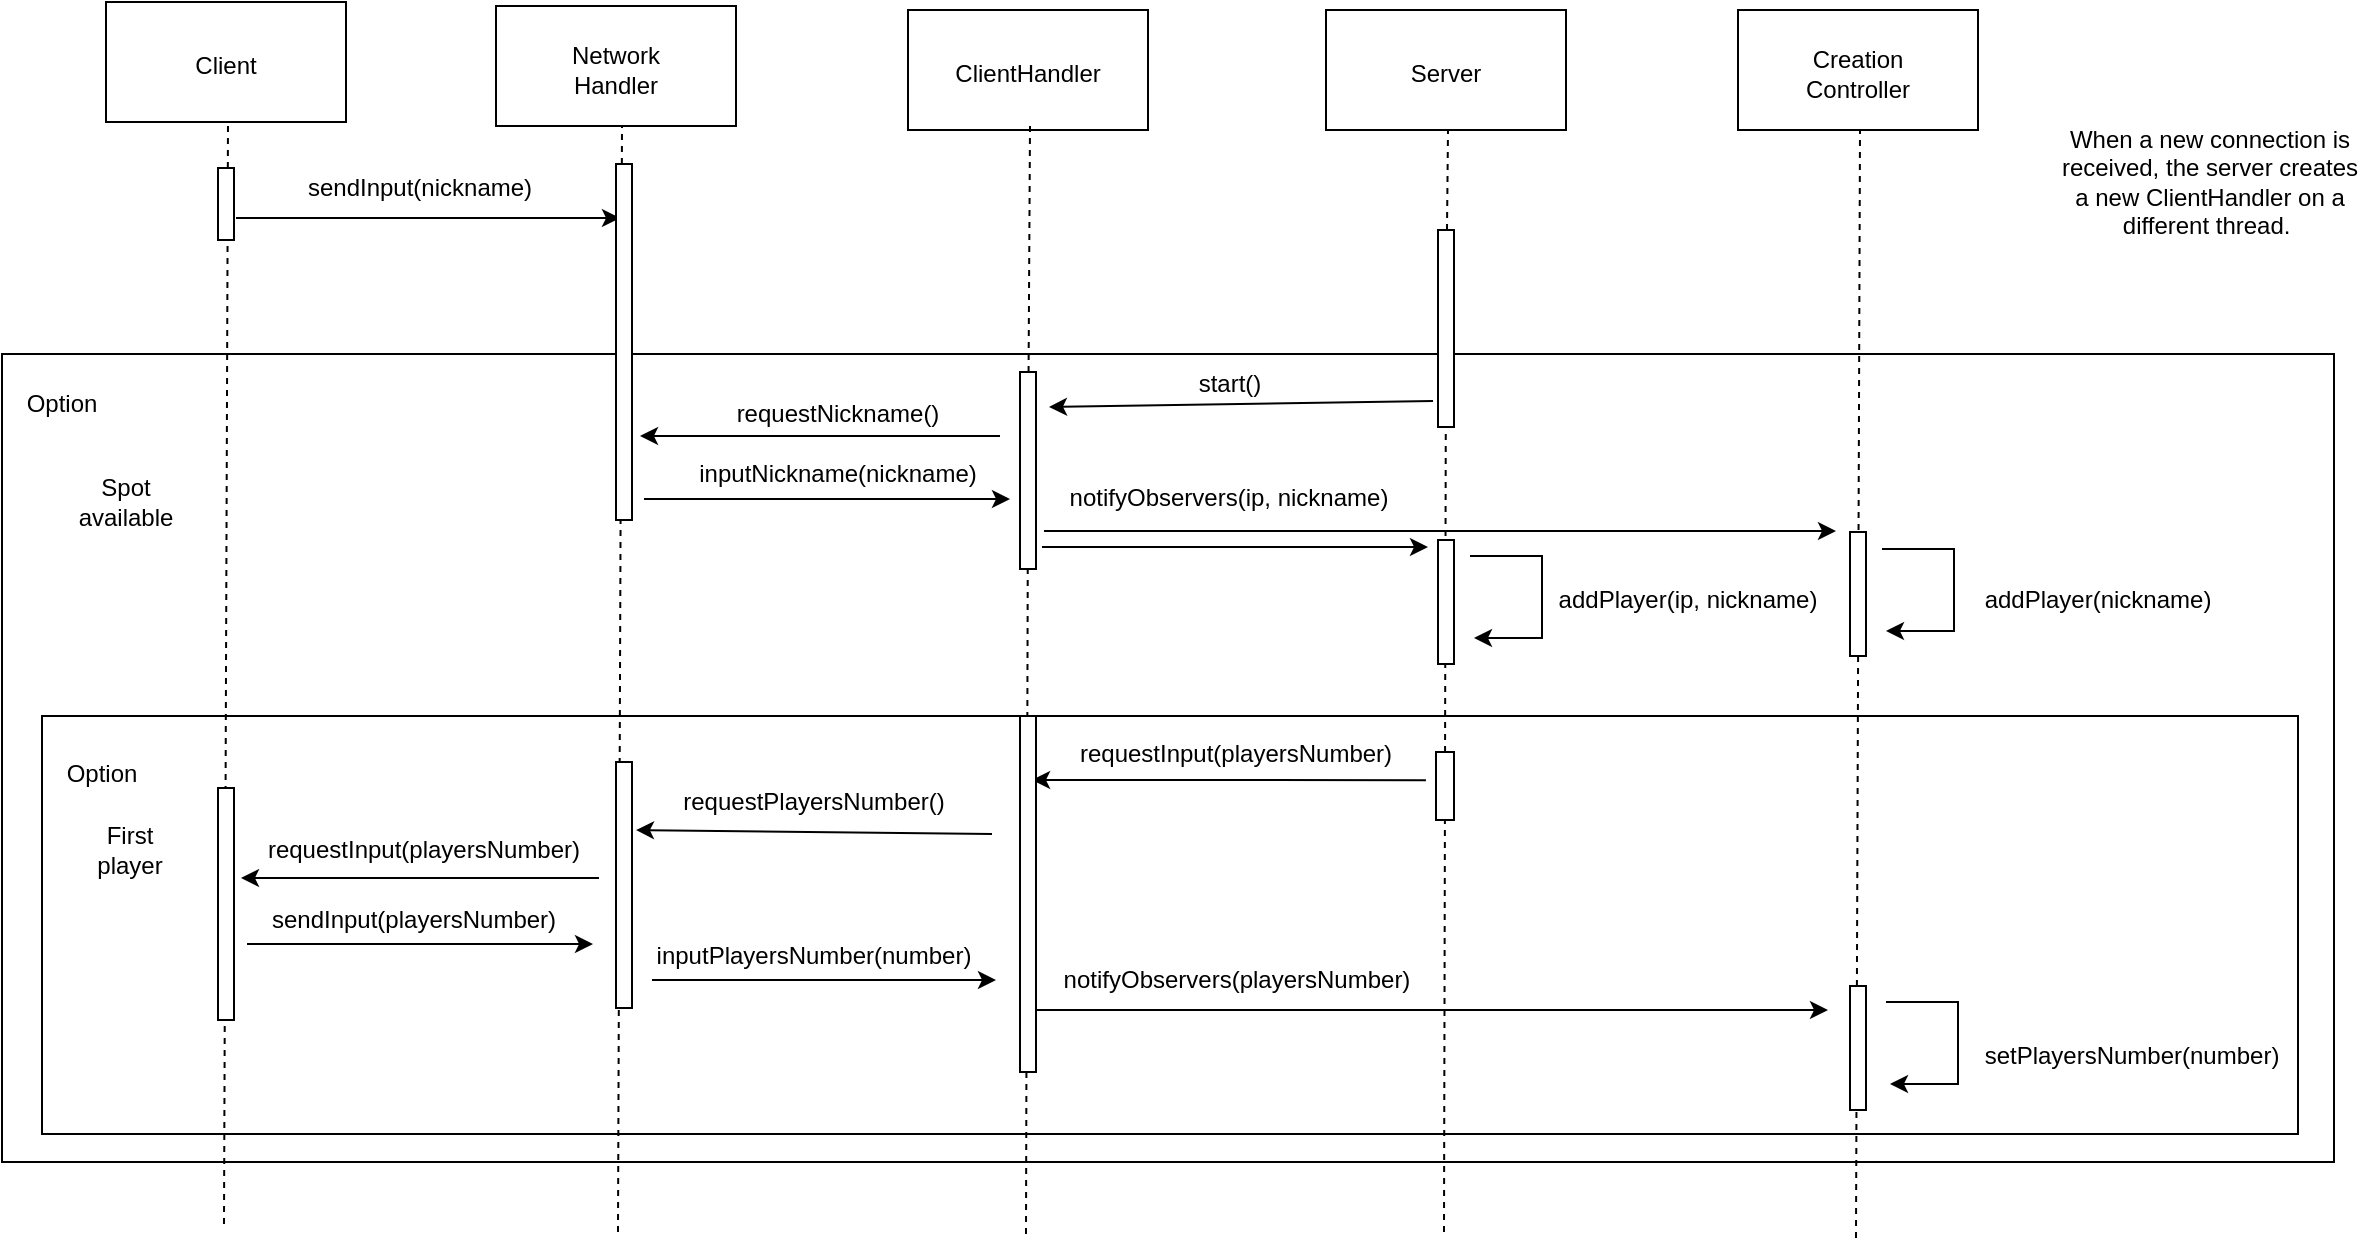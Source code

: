 <mxfile version="21.2.8" type="device">
  <diagram id="ojG4NxqEQ8N0nsv62VIc" name="Page-1">
    <mxGraphModel dx="634" dy="1262" grid="0" gridSize="10" guides="1" tooltips="1" connect="1" arrows="1" fold="1" page="0" pageScale="1" pageWidth="1169" pageHeight="827" math="0" shadow="0">
      <root>
        <mxCell id="0" />
        <mxCell id="1" parent="0" />
        <mxCell id="IgrSUTCAtPYophplIJAG-5" value="" style="endArrow=none;dashed=1;html=1;rounded=0;" parent="1" target="IgrSUTCAtPYophplIJAG-4" edge="1">
          <mxGeometry width="50" height="50" relative="1" as="geometry">
            <mxPoint x="1536" y="569" as="sourcePoint" />
            <mxPoint x="1538" y="18" as="targetPoint" />
          </mxGeometry>
        </mxCell>
        <mxCell id="UDjU0qQiVwqluYuO5CM7-68" value="" style="rounded=0;whiteSpace=wrap;html=1;fillColor=none;" parent="1" vertex="1">
          <mxGeometry x="835" y="311" width="1128" height="209" as="geometry" />
        </mxCell>
        <mxCell id="UDjU0qQiVwqluYuO5CM7-69" value="" style="rounded=0;whiteSpace=wrap;html=1;fillColor=none;" parent="1" vertex="1">
          <mxGeometry x="815" y="130" width="1166" height="404" as="geometry" />
        </mxCell>
        <mxCell id="UDjU0qQiVwqluYuO5CM7-3" value="" style="rounded=0;whiteSpace=wrap;html=1;" parent="1" vertex="1">
          <mxGeometry x="867" y="-46" width="120" height="60" as="geometry" />
        </mxCell>
        <mxCell id="UDjU0qQiVwqluYuO5CM7-1" value="" style="endArrow=none;dashed=1;html=1;rounded=0;" parent="1" edge="1">
          <mxGeometry width="50" height="50" relative="1" as="geometry">
            <mxPoint x="926" y="565" as="sourcePoint" />
            <mxPoint x="928" y="14" as="targetPoint" />
          </mxGeometry>
        </mxCell>
        <mxCell id="UDjU0qQiVwqluYuO5CM7-2" value="Client" style="text;html=1;strokeColor=none;fillColor=none;align=center;verticalAlign=middle;whiteSpace=wrap;rounded=0;" parent="1" vertex="1">
          <mxGeometry x="897" y="-29" width="60" height="30" as="geometry" />
        </mxCell>
        <mxCell id="UDjU0qQiVwqluYuO5CM7-4" value="" style="rounded=0;whiteSpace=wrap;html=1;" parent="1" vertex="1">
          <mxGeometry x="1062" y="-44" width="120" height="60" as="geometry" />
        </mxCell>
        <mxCell id="UDjU0qQiVwqluYuO5CM7-5" value="Network&lt;br&gt;Handler" style="text;html=1;strokeColor=none;fillColor=none;align=center;verticalAlign=middle;whiteSpace=wrap;rounded=0;" parent="1" vertex="1">
          <mxGeometry x="1092" y="-27" width="60" height="30" as="geometry" />
        </mxCell>
        <mxCell id="UDjU0qQiVwqluYuO5CM7-6" value="" style="rounded=0;whiteSpace=wrap;html=1;" parent="1" vertex="1">
          <mxGeometry x="1268" y="-42" width="120" height="60" as="geometry" />
        </mxCell>
        <mxCell id="UDjU0qQiVwqluYuO5CM7-7" value="ClientHandler" style="text;html=1;strokeColor=none;fillColor=none;align=center;verticalAlign=middle;whiteSpace=wrap;rounded=0;" parent="1" vertex="1">
          <mxGeometry x="1298" y="-25" width="60" height="30" as="geometry" />
        </mxCell>
        <mxCell id="UDjU0qQiVwqluYuO5CM7-8" value="" style="rounded=0;whiteSpace=wrap;html=1;" parent="1" vertex="1">
          <mxGeometry x="1477" y="-42" width="120" height="60" as="geometry" />
        </mxCell>
        <mxCell id="UDjU0qQiVwqluYuO5CM7-9" value="Server" style="text;html=1;strokeColor=none;fillColor=none;align=center;verticalAlign=middle;whiteSpace=wrap;rounded=0;" parent="1" vertex="1">
          <mxGeometry x="1507" y="-25" width="60" height="30" as="geometry" />
        </mxCell>
        <mxCell id="UDjU0qQiVwqluYuO5CM7-10" value="" style="rounded=0;whiteSpace=wrap;html=1;" parent="1" vertex="1">
          <mxGeometry x="1683" y="-42" width="120" height="60" as="geometry" />
        </mxCell>
        <mxCell id="UDjU0qQiVwqluYuO5CM7-11" value="Creation&lt;br&gt;Controller" style="text;html=1;strokeColor=none;fillColor=none;align=center;verticalAlign=middle;whiteSpace=wrap;rounded=0;" parent="1" vertex="1">
          <mxGeometry x="1713" y="-25" width="60" height="30" as="geometry" />
        </mxCell>
        <mxCell id="UDjU0qQiVwqluYuO5CM7-12" value="" style="endArrow=none;dashed=1;html=1;rounded=0;" parent="1" edge="1">
          <mxGeometry width="50" height="50" relative="1" as="geometry">
            <mxPoint x="1123" y="569" as="sourcePoint" />
            <mxPoint x="1125" y="16" as="targetPoint" />
          </mxGeometry>
        </mxCell>
        <mxCell id="UDjU0qQiVwqluYuO5CM7-13" value="" style="endArrow=none;dashed=1;html=1;rounded=0;startArrow=none;" parent="1" source="UDjU0qQiVwqluYuO5CM7-75" edge="1">
          <mxGeometry width="50" height="50" relative="1" as="geometry">
            <mxPoint x="1327" y="570" as="sourcePoint" />
            <mxPoint x="1329" y="16" as="targetPoint" />
          </mxGeometry>
        </mxCell>
        <mxCell id="UDjU0qQiVwqluYuO5CM7-14" value="" style="endArrow=none;dashed=1;html=1;rounded=0;startArrow=none;" parent="1" source="IgrSUTCAtPYophplIJAG-4" edge="1">
          <mxGeometry width="50" height="50" relative="1" as="geometry">
            <mxPoint x="1536" y="569" as="sourcePoint" />
            <mxPoint x="1538" y="18" as="targetPoint" />
          </mxGeometry>
        </mxCell>
        <mxCell id="UDjU0qQiVwqluYuO5CM7-15" value="" style="endArrow=none;dashed=1;html=1;rounded=0;" parent="1" edge="1">
          <mxGeometry width="50" height="50" relative="1" as="geometry">
            <mxPoint x="1742" y="572" as="sourcePoint" />
            <mxPoint x="1744" y="18" as="targetPoint" />
          </mxGeometry>
        </mxCell>
        <mxCell id="UDjU0qQiVwqluYuO5CM7-16" value="" style="endArrow=classic;html=1;rounded=0;" parent="1" edge="1">
          <mxGeometry width="50" height="50" relative="1" as="geometry">
            <mxPoint x="932" y="62" as="sourcePoint" />
            <mxPoint x="1124" y="62" as="targetPoint" />
          </mxGeometry>
        </mxCell>
        <mxCell id="UDjU0qQiVwqluYuO5CM7-18" value="sendInput(nickname)" style="text;html=1;strokeColor=none;fillColor=none;align=center;verticalAlign=middle;whiteSpace=wrap;rounded=0;strokeWidth=1;" parent="1" vertex="1">
          <mxGeometry x="994" y="32" width="60" height="30" as="geometry" />
        </mxCell>
        <mxCell id="UDjU0qQiVwqluYuO5CM7-26" value="" style="endArrow=classic;html=1;rounded=0;" parent="1" edge="1">
          <mxGeometry width="50" height="50" relative="1" as="geometry">
            <mxPoint x="1314" y="171" as="sourcePoint" />
            <mxPoint x="1134" y="171" as="targetPoint" />
          </mxGeometry>
        </mxCell>
        <mxCell id="UDjU0qQiVwqluYuO5CM7-28" value="requestNickname()" style="text;html=1;strokeColor=none;fillColor=none;align=center;verticalAlign=middle;whiteSpace=wrap;rounded=0;strokeWidth=1;" parent="1" vertex="1">
          <mxGeometry x="1203" y="144.5" width="60" height="30" as="geometry" />
        </mxCell>
        <mxCell id="UDjU0qQiVwqluYuO5CM7-29" value="" style="endArrow=classic;html=1;rounded=0;" parent="1" edge="1">
          <mxGeometry width="50" height="50" relative="1" as="geometry">
            <mxPoint x="1136" y="202.5" as="sourcePoint" />
            <mxPoint x="1319" y="202.5" as="targetPoint" />
          </mxGeometry>
        </mxCell>
        <mxCell id="UDjU0qQiVwqluYuO5CM7-30" value="inputNickname(nickname)" style="text;html=1;strokeColor=none;fillColor=none;align=center;verticalAlign=middle;whiteSpace=wrap;rounded=0;" parent="1" vertex="1">
          <mxGeometry x="1203" y="174.5" width="60" height="30" as="geometry" />
        </mxCell>
        <mxCell id="UDjU0qQiVwqluYuO5CM7-31" value="" style="endArrow=classic;html=1;rounded=0;" parent="1" edge="1">
          <mxGeometry width="50" height="50" relative="1" as="geometry">
            <mxPoint x="1335" y="226.5" as="sourcePoint" />
            <mxPoint x="1528" y="226.5" as="targetPoint" />
          </mxGeometry>
        </mxCell>
        <mxCell id="UDjU0qQiVwqluYuO5CM7-32" value="notifyObservers(ip, nickname)" style="text;html=1;strokeColor=none;fillColor=none;align=center;verticalAlign=middle;whiteSpace=wrap;rounded=0;" parent="1" vertex="1">
          <mxGeometry x="1335" y="186.5" width="187" height="30" as="geometry" />
        </mxCell>
        <mxCell id="UDjU0qQiVwqluYuO5CM7-34" value="" style="endArrow=classic;html=1;rounded=0;" parent="1" edge="1">
          <mxGeometry width="50" height="50" relative="1" as="geometry">
            <mxPoint x="1549" y="231" as="sourcePoint" />
            <mxPoint x="1551" y="272" as="targetPoint" />
            <Array as="points">
              <mxPoint x="1585" y="231" />
              <mxPoint x="1585" y="272" />
            </Array>
          </mxGeometry>
        </mxCell>
        <mxCell id="UDjU0qQiVwqluYuO5CM7-35" value="addPlayer(ip, nickname)" style="text;html=1;strokeColor=none;fillColor=none;align=center;verticalAlign=middle;whiteSpace=wrap;rounded=0;" parent="1" vertex="1">
          <mxGeometry x="1583" y="237.5" width="150" height="30" as="geometry" />
        </mxCell>
        <mxCell id="UDjU0qQiVwqluYuO5CM7-37" value="" style="endArrow=classic;html=1;rounded=0;" parent="1" edge="1">
          <mxGeometry width="50" height="50" relative="1" as="geometry">
            <mxPoint x="1336" y="218.5" as="sourcePoint" />
            <mxPoint x="1732" y="218.5" as="targetPoint" />
          </mxGeometry>
        </mxCell>
        <mxCell id="UDjU0qQiVwqluYuO5CM7-39" value="" style="endArrow=classic;html=1;rounded=0;" parent="1" edge="1">
          <mxGeometry width="50" height="50" relative="1" as="geometry">
            <mxPoint x="1755" y="227.5" as="sourcePoint" />
            <mxPoint x="1757" y="268.5" as="targetPoint" />
            <Array as="points">
              <mxPoint x="1791" y="227.5" />
              <mxPoint x="1791" y="268.5" />
            </Array>
          </mxGeometry>
        </mxCell>
        <mxCell id="UDjU0qQiVwqluYuO5CM7-40" value="addPlayer(nickname)" style="text;html=1;strokeColor=none;fillColor=none;align=center;verticalAlign=middle;whiteSpace=wrap;rounded=0;" parent="1" vertex="1">
          <mxGeometry x="1833" y="237.5" width="60" height="30" as="geometry" />
        </mxCell>
        <mxCell id="UDjU0qQiVwqluYuO5CM7-42" value="Option" style="text;html=1;strokeColor=none;fillColor=none;align=center;verticalAlign=middle;whiteSpace=wrap;rounded=0;" parent="1" vertex="1">
          <mxGeometry x="815" y="140" width="60" height="30" as="geometry" />
        </mxCell>
        <mxCell id="UDjU0qQiVwqluYuO5CM7-43" value="Spot available" style="text;html=1;strokeColor=none;fillColor=none;align=center;verticalAlign=middle;whiteSpace=wrap;rounded=0;" parent="1" vertex="1">
          <mxGeometry x="847" y="189" width="60" height="30" as="geometry" />
        </mxCell>
        <mxCell id="UDjU0qQiVwqluYuO5CM7-46" value="Option" style="text;html=1;strokeColor=none;fillColor=none;align=center;verticalAlign=middle;whiteSpace=wrap;rounded=0;" parent="1" vertex="1">
          <mxGeometry x="835" y="325" width="60" height="30" as="geometry" />
        </mxCell>
        <mxCell id="UDjU0qQiVwqluYuO5CM7-47" value="First player" style="text;html=1;strokeColor=none;fillColor=none;align=center;verticalAlign=middle;whiteSpace=wrap;rounded=0;" parent="1" vertex="1">
          <mxGeometry x="849" y="363" width="60" height="30" as="geometry" />
        </mxCell>
        <mxCell id="UDjU0qQiVwqluYuO5CM7-50" value="" style="endArrow=classic;html=1;rounded=0;exitX=0.632;exitY=0.378;exitDx=0;exitDy=0;exitPerimeter=0;" parent="1" edge="1">
          <mxGeometry x="1213" y="154.5" width="50" height="50" relative="1" as="geometry">
            <mxPoint x="1526.972" y="343.096" as="sourcePoint" />
            <mxPoint x="1330.02" y="343" as="targetPoint" />
            <Array as="points" />
          </mxGeometry>
        </mxCell>
        <mxCell id="UDjU0qQiVwqluYuO5CM7-52" value="requestInput(playersNumber)" style="text;html=1;strokeColor=none;fillColor=none;align=center;verticalAlign=middle;whiteSpace=wrap;rounded=0;strokeWidth=1;" parent="1" vertex="1">
          <mxGeometry x="1402" y="315" width="60" height="30" as="geometry" />
        </mxCell>
        <mxCell id="UDjU0qQiVwqluYuO5CM7-55" value="" style="endArrow=classic;html=1;rounded=0;" parent="1" edge="1">
          <mxGeometry width="50" height="50" relative="1" as="geometry">
            <mxPoint x="1310" y="370" as="sourcePoint" />
            <mxPoint x="1132" y="368" as="targetPoint" />
          </mxGeometry>
        </mxCell>
        <mxCell id="UDjU0qQiVwqluYuO5CM7-56" value="requestPlayersNumber()" style="text;html=1;strokeColor=none;fillColor=none;align=center;verticalAlign=middle;whiteSpace=wrap;rounded=0;" parent="1" vertex="1">
          <mxGeometry x="1191" y="339" width="60" height="30" as="geometry" />
        </mxCell>
        <mxCell id="UDjU0qQiVwqluYuO5CM7-57" value="" style="endArrow=classic;html=1;rounded=0;" parent="1" edge="1">
          <mxGeometry width="50" height="50" relative="1" as="geometry">
            <mxPoint x="1113.5" y="392" as="sourcePoint" />
            <mxPoint x="934.5" y="392" as="targetPoint" />
          </mxGeometry>
        </mxCell>
        <mxCell id="UDjU0qQiVwqluYuO5CM7-58" value="requestInput(playersNumber)" style="text;html=1;strokeColor=none;fillColor=none;align=center;verticalAlign=middle;whiteSpace=wrap;rounded=0;" parent="1" vertex="1">
          <mxGeometry x="927" y="363" width="198" height="30" as="geometry" />
        </mxCell>
        <mxCell id="UDjU0qQiVwqluYuO5CM7-59" value="" style="endArrow=classic;html=1;rounded=0;" parent="1" edge="1">
          <mxGeometry width="50" height="50" relative="1" as="geometry">
            <mxPoint x="937.5" y="425" as="sourcePoint" />
            <mxPoint x="1110.5" y="425" as="targetPoint" />
          </mxGeometry>
        </mxCell>
        <mxCell id="UDjU0qQiVwqluYuO5CM7-60" value="sendInput(playersNumber)" style="text;html=1;strokeColor=none;fillColor=none;align=center;verticalAlign=middle;whiteSpace=wrap;rounded=0;" parent="1" vertex="1">
          <mxGeometry x="990.5" y="398" width="60" height="30" as="geometry" />
        </mxCell>
        <mxCell id="UDjU0qQiVwqluYuO5CM7-61" value="" style="endArrow=classic;html=1;rounded=0;" parent="1" edge="1">
          <mxGeometry width="50" height="50" relative="1" as="geometry">
            <mxPoint x="1140" y="443" as="sourcePoint" />
            <mxPoint x="1312" y="443" as="targetPoint" />
          </mxGeometry>
        </mxCell>
        <mxCell id="UDjU0qQiVwqluYuO5CM7-62" value="inputPlayersNumber(number)" style="text;html=1;strokeColor=none;fillColor=none;align=center;verticalAlign=middle;whiteSpace=wrap;rounded=0;" parent="1" vertex="1">
          <mxGeometry x="1191" y="416" width="60" height="30" as="geometry" />
        </mxCell>
        <mxCell id="UDjU0qQiVwqluYuO5CM7-64" value="notifyObservers(playersNumber)" style="text;html=1;strokeColor=none;fillColor=none;align=center;verticalAlign=middle;whiteSpace=wrap;rounded=0;" parent="1" vertex="1">
          <mxGeometry x="1338.5" y="428" width="187" height="30" as="geometry" />
        </mxCell>
        <mxCell id="UDjU0qQiVwqluYuO5CM7-65" value="" style="endArrow=classic;html=1;rounded=0;" parent="1" edge="1">
          <mxGeometry width="50" height="50" relative="1" as="geometry">
            <mxPoint x="1332" y="458" as="sourcePoint" />
            <mxPoint x="1728" y="458" as="targetPoint" />
          </mxGeometry>
        </mxCell>
        <mxCell id="UDjU0qQiVwqluYuO5CM7-66" value="" style="endArrow=classic;html=1;rounded=0;" parent="1" edge="1">
          <mxGeometry width="50" height="50" relative="1" as="geometry">
            <mxPoint x="1757" y="454" as="sourcePoint" />
            <mxPoint x="1759" y="495" as="targetPoint" />
            <Array as="points">
              <mxPoint x="1793" y="454" />
              <mxPoint x="1793" y="495" />
            </Array>
          </mxGeometry>
        </mxCell>
        <mxCell id="UDjU0qQiVwqluYuO5CM7-67" value="setPlayersNumber(number)" style="text;html=1;strokeColor=none;fillColor=none;align=center;verticalAlign=middle;whiteSpace=wrap;rounded=0;" parent="1" vertex="1">
          <mxGeometry x="1850" y="466" width="60" height="30" as="geometry" />
        </mxCell>
        <mxCell id="UDjU0qQiVwqluYuO5CM7-70" value="" style="rounded=0;whiteSpace=wrap;html=1;fillColor=default;" parent="1" vertex="1">
          <mxGeometry x="923" y="347" width="8" height="116" as="geometry" />
        </mxCell>
        <mxCell id="UDjU0qQiVwqluYuO5CM7-71" value="" style="rounded=0;whiteSpace=wrap;html=1;fillColor=default;" parent="1" vertex="1">
          <mxGeometry x="923" y="37" width="8" height="36" as="geometry" />
        </mxCell>
        <mxCell id="UDjU0qQiVwqluYuO5CM7-72" value="" style="rounded=0;whiteSpace=wrap;html=1;fillColor=default;" parent="1" vertex="1">
          <mxGeometry x="1122" y="35" width="8" height="178" as="geometry" />
        </mxCell>
        <mxCell id="UDjU0qQiVwqluYuO5CM7-74" value="" style="rounded=0;whiteSpace=wrap;html=1;fillColor=default;" parent="1" vertex="1">
          <mxGeometry x="1122" y="334" width="8" height="123" as="geometry" />
        </mxCell>
        <mxCell id="UDjU0qQiVwqluYuO5CM7-77" value="" style="rounded=0;whiteSpace=wrap;html=1;fillColor=default;" parent="1" vertex="1">
          <mxGeometry x="1533" y="223" width="8" height="62" as="geometry" />
        </mxCell>
        <mxCell id="UDjU0qQiVwqluYuO5CM7-78" value="" style="rounded=0;whiteSpace=wrap;html=1;fillColor=default;" parent="1" vertex="1">
          <mxGeometry x="1739" y="219" width="8" height="62" as="geometry" />
        </mxCell>
        <mxCell id="UDjU0qQiVwqluYuO5CM7-79" value="" style="rounded=0;whiteSpace=wrap;html=1;fillColor=default;" parent="1" vertex="1">
          <mxGeometry x="1739" y="446" width="8" height="62" as="geometry" />
        </mxCell>
        <mxCell id="UDjU0qQiVwqluYuO5CM7-75" value="" style="rounded=0;whiteSpace=wrap;html=1;fillColor=default;" parent="1" vertex="1">
          <mxGeometry x="1324" y="139" width="8" height="98.5" as="geometry" />
        </mxCell>
        <mxCell id="UDjU0qQiVwqluYuO5CM7-81" value="" style="endArrow=none;dashed=1;html=1;rounded=0;" parent="1" target="UDjU0qQiVwqluYuO5CM7-75" edge="1">
          <mxGeometry width="50" height="50" relative="1" as="geometry">
            <mxPoint x="1327" y="570" as="sourcePoint" />
            <mxPoint x="1329" y="16" as="targetPoint" />
          </mxGeometry>
        </mxCell>
        <mxCell id="UDjU0qQiVwqluYuO5CM7-76" value="" style="rounded=0;whiteSpace=wrap;html=1;fillColor=default;" parent="1" vertex="1">
          <mxGeometry x="1324" y="311" width="8" height="178" as="geometry" />
        </mxCell>
        <mxCell id="IgrSUTCAtPYophplIJAG-1" value="" style="endArrow=classic;html=1;rounded=0;" parent="1" edge="1">
          <mxGeometry width="50" height="50" relative="1" as="geometry">
            <mxPoint x="1530.5" y="153.5" as="sourcePoint" />
            <mxPoint x="1338.5" y="156.5" as="targetPoint" />
          </mxGeometry>
        </mxCell>
        <mxCell id="IgrSUTCAtPYophplIJAG-2" value="start()" style="text;html=1;strokeColor=none;fillColor=none;align=center;verticalAlign=middle;whiteSpace=wrap;rounded=0;strokeWidth=1;" parent="1" vertex="1">
          <mxGeometry x="1398.5" y="130" width="60" height="30" as="geometry" />
        </mxCell>
        <mxCell id="IgrSUTCAtPYophplIJAG-3" value="When a new connection is received, the server creates a new ClientHandler on a different thread.&amp;nbsp;" style="text;html=1;strokeColor=none;fillColor=none;align=center;verticalAlign=middle;whiteSpace=wrap;rounded=0;" parent="1" vertex="1">
          <mxGeometry x="1840" y="8" width="158" height="72" as="geometry" />
        </mxCell>
        <mxCell id="IgrSUTCAtPYophplIJAG-4" value="" style="rounded=0;whiteSpace=wrap;html=1;fillColor=default;" parent="1" vertex="1">
          <mxGeometry x="1533" y="68" width="8" height="98.5" as="geometry" />
        </mxCell>
        <mxCell id="IgrSUTCAtPYophplIJAG-6" value="" style="rounded=0;whiteSpace=wrap;html=1;fillColor=default;" parent="1" vertex="1">
          <mxGeometry x="1532" y="329" width="9" height="34" as="geometry" />
        </mxCell>
      </root>
    </mxGraphModel>
  </diagram>
</mxfile>
